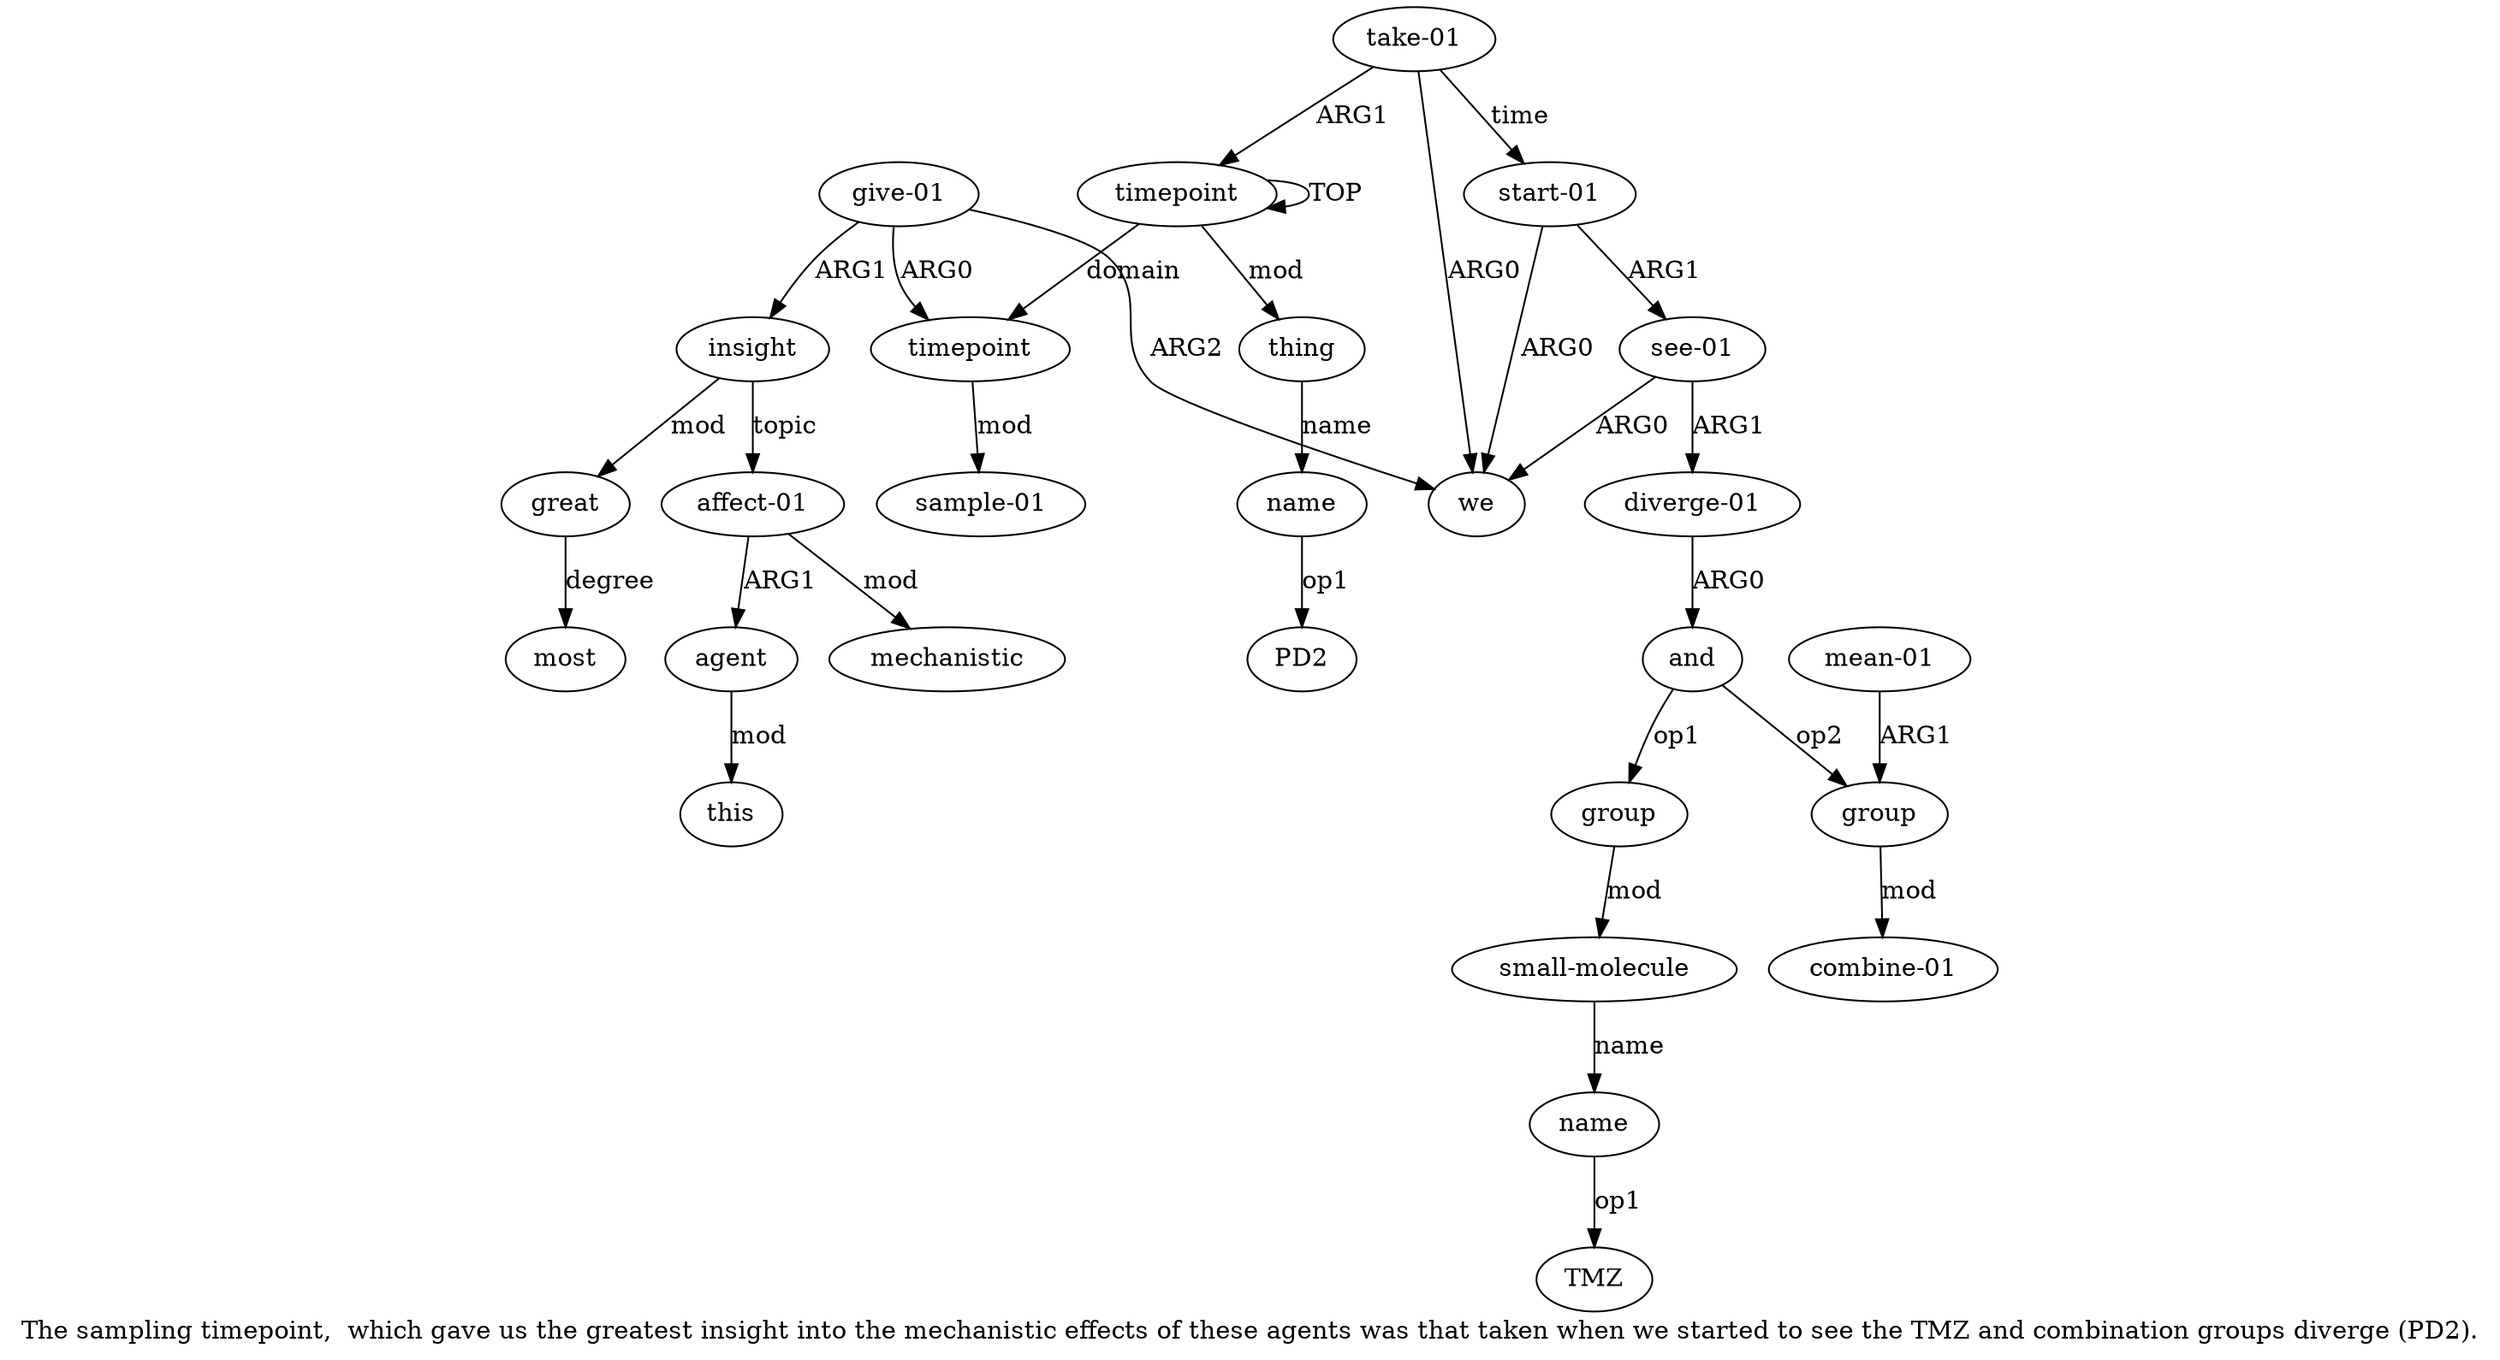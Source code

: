 digraph  {
	graph [label="The sampling timepoint,  which gave us the greatest insight into the mechanistic effects of these agents was that taken when we \
started to see the TMZ and combination groups diverge (PD2)."];
	node [label="\N"];
	a20	 [color=black,
		gold_ind=20,
		gold_label="affect-01",
		label="affect-01",
		test_ind=20,
		test_label="affect-01"];
	a21	 [color=black,
		gold_ind=21,
		gold_label=agent,
		label=agent,
		test_ind=21,
		test_label=agent];
	a20 -> a21 [key=0,
	color=black,
	gold_label=ARG1,
	label=ARG1,
	test_label=ARG1];
a23 [color=black,
	gold_ind=23,
	gold_label=mechanistic,
	label=mechanistic,
	test_ind=23,
	test_label=mechanistic];
a20 -> a23 [key=0,
color=black,
gold_label=mod,
label=mod,
test_label=mod];
a22 [color=black,
gold_ind=22,
gold_label=this,
label=this,
test_ind=22,
test_label=this];
a21 -> a22 [key=0,
color=black,
gold_label=mod,
label=mod,
test_label=mod];
a24 [color=black,
gold_ind=24,
gold_label=we,
label=we,
test_ind=24,
test_label=we];
"a2 PD2" [color=black,
gold_ind=-1,
gold_label=PD2,
label=PD2,
test_ind=-1,
test_label=PD2];
a15 [color=black,
gold_ind=15,
gold_label="sample-01",
label="sample-01",
test_ind=15,
test_label="sample-01"];
a14 [color=black,
gold_ind=14,
gold_label=timepoint,
label=timepoint,
test_ind=14,
test_label=timepoint];
a14 -> a15 [key=0,
color=black,
gold_label=mod,
label=mod,
test_label=mod];
a17 [color=black,
gold_ind=17,
gold_label=insight,
label=insight,
test_ind=17,
test_label=insight];
a17 -> a20 [key=0,
color=black,
gold_label=topic,
label=topic,
test_label=topic];
a18 [color=black,
gold_ind=18,
gold_label=great,
label=great,
test_ind=18,
test_label=great];
a17 -> a18 [key=0,
color=black,
gold_label=mod,
label=mod,
test_label=mod];
a16 [color=black,
gold_ind=16,
gold_label="give-01",
label="give-01",
test_ind=16,
test_label="give-01"];
a16 -> a24 [key=0,
color=black,
gold_label=ARG2,
label=ARG2,
test_label=ARG2];
a16 -> a14 [key=0,
color=black,
gold_label=ARG0,
label=ARG0,
test_label=ARG0];
a16 -> a17 [key=0,
color=black,
gold_label=ARG1,
label=ARG1,
test_label=ARG1];
a11 [color=black,
gold_ind=11,
gold_label=group,
label=group,
test_ind=11,
test_label=group];
a12 [color=black,
gold_ind=12,
gold_label="combine-01",
label="combine-01",
test_ind=12,
test_label="combine-01"];
a11 -> a12 [key=0,
color=black,
gold_label=mod,
label=mod,
test_label=mod];
a10 [color=black,
gold_ind=10,
gold_label=name,
label=name,
test_ind=10,
test_label=name];
"a10 TMZ" [color=black,
gold_ind=-1,
gold_label=TMZ,
label=TMZ,
test_ind=-1,
test_label=TMZ];
a10 -> "a10 TMZ" [key=0,
color=black,
gold_label=op1,
label=op1,
test_label=op1];
a13 [color=black,
gold_ind=13,
gold_label="mean-01",
label="mean-01",
test_ind=13,
test_label="mean-01"];
a13 -> a11 [key=0,
color=black,
gold_label=ARG1,
label=ARG1,
test_label=ARG1];
a19 [color=black,
gold_ind=19,
gold_label=most,
label=most,
test_ind=19,
test_label=most];
a18 -> a19 [key=0,
color=black,
gold_label=degree,
label=degree,
test_label=degree];
a1 [color=black,
gold_ind=1,
gold_label=thing,
label=thing,
test_ind=1,
test_label=thing];
a2 [color=black,
gold_ind=2,
gold_label=name,
label=name,
test_ind=2,
test_label=name];
a1 -> a2 [key=0,
color=black,
gold_label=name,
label=name,
test_label=name];
a0 [color=black,
gold_ind=0,
gold_label=timepoint,
label=timepoint,
test_ind=0,
test_label=timepoint];
a0 -> a14 [key=0,
color=black,
gold_label=domain,
label=domain,
test_label=domain];
a0 -> a1 [key=0,
color=black,
gold_label=mod,
label=mod,
test_label=mod];
a0 -> a0 [key=0,
color=black,
gold_label=TOP,
label=TOP,
test_label=TOP];
a3 [color=black,
gold_ind=3,
gold_label="take-01",
label="take-01",
test_ind=3,
test_label="take-01"];
a3 -> a24 [key=0,
color=black,
gold_label=ARG0,
label=ARG0,
test_label=ARG0];
a3 -> a0 [key=0,
color=black,
gold_label=ARG1,
label=ARG1,
test_label=ARG1];
a4 [color=black,
gold_ind=4,
gold_label="start-01",
label="start-01",
test_ind=4,
test_label="start-01"];
a3 -> a4 [key=0,
color=black,
gold_label=time,
label=time,
test_label=time];
a2 -> "a2 PD2" [key=0,
color=black,
gold_label=op1,
label=op1,
test_label=op1];
a5 [color=black,
gold_ind=5,
gold_label="see-01",
label="see-01",
test_ind=5,
test_label="see-01"];
a5 -> a24 [key=0,
color=black,
gold_label=ARG0,
label=ARG0,
test_label=ARG0];
a6 [color=black,
gold_ind=6,
gold_label="diverge-01",
label="diverge-01",
test_ind=6,
test_label="diverge-01"];
a5 -> a6 [key=0,
color=black,
gold_label=ARG1,
label=ARG1,
test_label=ARG1];
a4 -> a24 [key=0,
color=black,
gold_label=ARG0,
label=ARG0,
test_label=ARG0];
a4 -> a5 [key=0,
color=black,
gold_label=ARG1,
label=ARG1,
test_label=ARG1];
a7 [color=black,
gold_ind=7,
gold_label=and,
label=and,
test_ind=7,
test_label=and];
a7 -> a11 [key=0,
color=black,
gold_label=op2,
label=op2,
test_label=op2];
a8 [color=black,
gold_ind=8,
gold_label=group,
label=group,
test_ind=8,
test_label=group];
a7 -> a8 [key=0,
color=black,
gold_label=op1,
label=op1,
test_label=op1];
a6 -> a7 [key=0,
color=black,
gold_label=ARG0,
label=ARG0,
test_label=ARG0];
a9 [color=black,
gold_ind=9,
gold_label="small-molecule",
label="small-molecule",
test_ind=9,
test_label="small-molecule"];
a9 -> a10 [key=0,
color=black,
gold_label=name,
label=name,
test_label=name];
a8 -> a9 [key=0,
color=black,
gold_label=mod,
label=mod,
test_label=mod];
}
